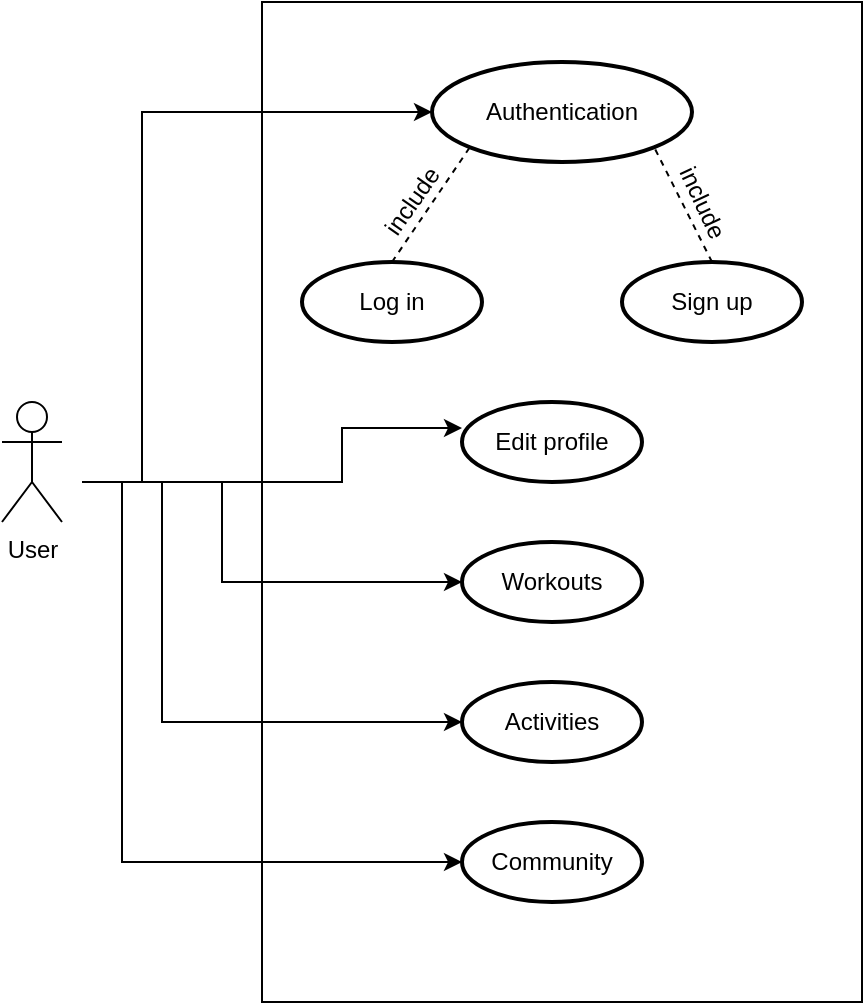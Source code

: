 <mxfile version="14.0.1" type="github">
  <diagram id="X7u0g1ZM7QvqLgqPCPlT" name="Page-1">
    <mxGraphModel dx="782" dy="398" grid="1" gridSize="10" guides="1" tooltips="1" connect="1" arrows="1" fold="1" page="1" pageScale="1" pageWidth="850" pageHeight="1100" math="0" shadow="0">
      <root>
        <mxCell id="0" />
        <mxCell id="1" parent="0" />
        <mxCell id="olIbsoz4N34cVF9OGXnP-1" value="User&lt;br&gt;" style="shape=umlActor;verticalLabelPosition=bottom;verticalAlign=top;html=1;outlineConnect=0;" parent="1" vertex="1">
          <mxGeometry x="100" y="220" width="30" height="60" as="geometry" />
        </mxCell>
        <mxCell id="olIbsoz4N34cVF9OGXnP-3" value="" style="verticalLabelPosition=bottom;verticalAlign=top;html=1;shape=mxgraph.basic.rect;fillColor2=none;strokeWidth=1;size=20;indent=5;direction=south;" parent="1" vertex="1">
          <mxGeometry x="230" y="20" width="300" height="500" as="geometry" />
        </mxCell>
        <mxCell id="olIbsoz4N34cVF9OGXnP-5" value="Authentication" style="strokeWidth=2;html=1;shape=mxgraph.flowchart.start_1;whiteSpace=wrap;" parent="1" vertex="1">
          <mxGeometry x="315" y="50" width="130" height="50" as="geometry" />
        </mxCell>
        <mxCell id="olIbsoz4N34cVF9OGXnP-6" value="Log in" style="strokeWidth=2;html=1;shape=mxgraph.flowchart.start_1;whiteSpace=wrap;" parent="1" vertex="1">
          <mxGeometry x="250" y="150" width="90" height="40" as="geometry" />
        </mxCell>
        <mxCell id="olIbsoz4N34cVF9OGXnP-7" value="Sign up" style="strokeWidth=2;html=1;shape=mxgraph.flowchart.start_1;whiteSpace=wrap;" parent="1" vertex="1">
          <mxGeometry x="410" y="150" width="90" height="40" as="geometry" />
        </mxCell>
        <mxCell id="olIbsoz4N34cVF9OGXnP-9" value="" style="endArrow=none;dashed=1;html=1;exitX=0.5;exitY=0;exitDx=0;exitDy=0;exitPerimeter=0;entryX=0.145;entryY=0.855;entryDx=0;entryDy=0;entryPerimeter=0;" parent="1" source="olIbsoz4N34cVF9OGXnP-6" target="olIbsoz4N34cVF9OGXnP-5" edge="1">
          <mxGeometry width="50" height="50" relative="1" as="geometry">
            <mxPoint x="300" y="140" as="sourcePoint" />
            <mxPoint x="340" y="90" as="targetPoint" />
          </mxGeometry>
        </mxCell>
        <mxCell id="olIbsoz4N34cVF9OGXnP-15" value="" style="endArrow=none;dashed=1;html=1;entryX=0.855;entryY=0.855;entryDx=0;entryDy=0;entryPerimeter=0;" parent="1" target="olIbsoz4N34cVF9OGXnP-5" edge="1">
          <mxGeometry width="50" height="50" relative="1" as="geometry">
            <mxPoint x="455" y="150" as="sourcePoint" />
            <mxPoint x="425" y="90" as="targetPoint" />
          </mxGeometry>
        </mxCell>
        <mxCell id="olIbsoz4N34cVF9OGXnP-16" value="include" style="text;html=1;resizable=0;autosize=1;align=center;verticalAlign=middle;points=[];fillColor=none;strokeColor=none;rounded=0;rotation=305;direction=east;" parent="1" vertex="1">
          <mxGeometry x="280" y="110" width="50" height="20" as="geometry" />
        </mxCell>
        <mxCell id="olIbsoz4N34cVF9OGXnP-18" value="include" style="text;html=1;resizable=0;autosize=1;align=center;verticalAlign=middle;points=[];fillColor=none;strokeColor=none;rounded=0;rotation=65;" parent="1" vertex="1">
          <mxGeometry x="425" y="110" width="50" height="20" as="geometry" />
        </mxCell>
        <mxCell id="olIbsoz4N34cVF9OGXnP-19" value="Community" style="strokeWidth=2;html=1;shape=mxgraph.flowchart.start_1;whiteSpace=wrap;" parent="1" vertex="1">
          <mxGeometry x="330" y="430" width="90" height="40" as="geometry" />
        </mxCell>
        <mxCell id="olIbsoz4N34cVF9OGXnP-20" value="Activities" style="strokeWidth=2;html=1;shape=mxgraph.flowchart.start_1;whiteSpace=wrap;" parent="1" vertex="1">
          <mxGeometry x="330" y="360" width="90" height="40" as="geometry" />
        </mxCell>
        <mxCell id="olIbsoz4N34cVF9OGXnP-21" value="Workouts" style="strokeWidth=2;html=1;shape=mxgraph.flowchart.start_1;whiteSpace=wrap;" parent="1" vertex="1">
          <mxGeometry x="330" y="290" width="90" height="40" as="geometry" />
        </mxCell>
        <mxCell id="olIbsoz4N34cVF9OGXnP-22" value="Edit profile" style="strokeWidth=2;html=1;shape=mxgraph.flowchart.start_1;whiteSpace=wrap;" parent="1" vertex="1">
          <mxGeometry x="330" y="220" width="90" height="40" as="geometry" />
        </mxCell>
        <mxCell id="LyJIlv4ja3EHjR3H1L-G-10" style="edgeStyle=orthogonalEdgeStyle;rounded=0;orthogonalLoop=1;jettySize=auto;html=1;entryX=0;entryY=0.5;entryDx=0;entryDy=0;entryPerimeter=0;" edge="1" parent="1" target="olIbsoz4N34cVF9OGXnP-19">
          <mxGeometry relative="1" as="geometry">
            <mxPoint x="140" y="260" as="sourcePoint" />
            <mxPoint x="280" y="415" as="targetPoint" />
            <Array as="points">
              <mxPoint x="160" y="260" />
              <mxPoint x="160" y="450" />
            </Array>
          </mxGeometry>
        </mxCell>
        <mxCell id="LyJIlv4ja3EHjR3H1L-G-11" style="edgeStyle=orthogonalEdgeStyle;rounded=0;orthogonalLoop=1;jettySize=auto;html=1;entryX=0;entryY=0.5;entryDx=0;entryDy=0;entryPerimeter=0;" edge="1" parent="1" target="olIbsoz4N34cVF9OGXnP-20">
          <mxGeometry relative="1" as="geometry">
            <mxPoint x="345" y="335" as="targetPoint" />
            <mxPoint x="140" y="260" as="sourcePoint" />
            <Array as="points">
              <mxPoint x="180" y="260" />
              <mxPoint x="180" y="380" />
            </Array>
          </mxGeometry>
        </mxCell>
        <mxCell id="LyJIlv4ja3EHjR3H1L-G-13" style="edgeStyle=orthogonalEdgeStyle;rounded=0;orthogonalLoop=1;jettySize=auto;html=1;" edge="1" parent="1">
          <mxGeometry relative="1" as="geometry">
            <mxPoint x="330" y="310" as="targetPoint" />
            <mxPoint x="150" y="260" as="sourcePoint" />
            <Array as="points">
              <mxPoint x="150" y="260" />
              <mxPoint x="210" y="260" />
              <mxPoint x="210" y="310" />
            </Array>
          </mxGeometry>
        </mxCell>
        <mxCell id="LyJIlv4ja3EHjR3H1L-G-14" style="edgeStyle=orthogonalEdgeStyle;rounded=0;orthogonalLoop=1;jettySize=auto;html=1;entryX=0;entryY=0.325;entryDx=0;entryDy=0;entryPerimeter=0;" edge="1" parent="1" target="olIbsoz4N34cVF9OGXnP-22">
          <mxGeometry relative="1" as="geometry">
            <mxPoint x="140" y="260" as="sourcePoint" />
            <mxPoint x="290" y="220" as="targetPoint" />
            <Array as="points">
              <mxPoint x="270" y="260" />
              <mxPoint x="270" y="233" />
            </Array>
          </mxGeometry>
        </mxCell>
        <mxCell id="LyJIlv4ja3EHjR3H1L-G-15" style="edgeStyle=orthogonalEdgeStyle;rounded=0;orthogonalLoop=1;jettySize=auto;html=1;entryX=0;entryY=0.5;entryDx=0;entryDy=0;entryPerimeter=0;" edge="1" parent="1" target="olIbsoz4N34cVF9OGXnP-5">
          <mxGeometry relative="1" as="geometry">
            <mxPoint x="140" y="260" as="sourcePoint" />
            <mxPoint x="345" y="115" as="targetPoint" />
            <Array as="points">
              <mxPoint x="170" y="260" />
              <mxPoint x="170" y="75" />
            </Array>
          </mxGeometry>
        </mxCell>
      </root>
    </mxGraphModel>
  </diagram>
</mxfile>
